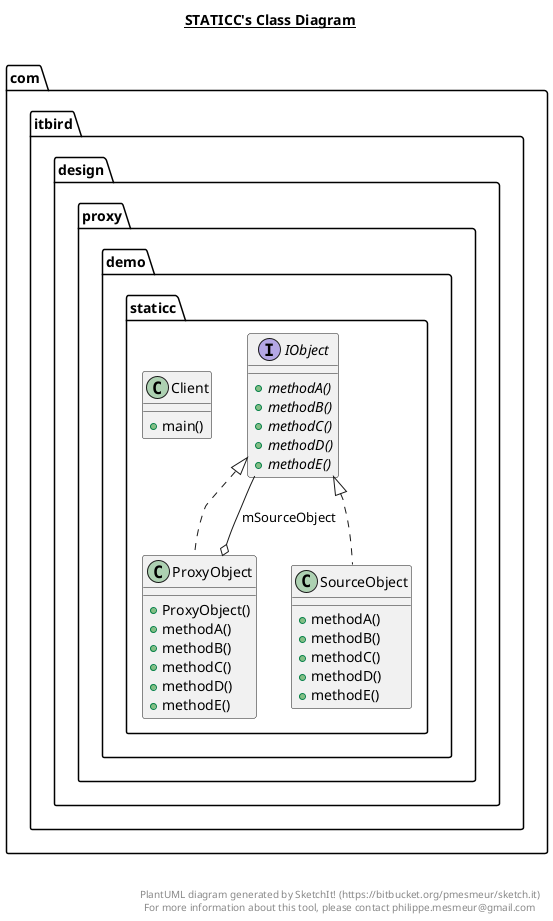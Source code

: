 @startuml

title __STATICC's Class Diagram__\n

  namespace com.itbird.design {
    namespace proxy {
      namespace demo.staticc {
        class com.itbird.design.proxy.demo.staticc.Client {
            + main()
        }
      }
    }
  }
  

  namespace com.itbird.design {
    namespace proxy {
      namespace demo.staticc {
        interface com.itbird.design.proxy.demo.staticc.IObject {
            {abstract} + methodA()
            {abstract} + methodB()
            {abstract} + methodC()
            {abstract} + methodD()
            {abstract} + methodE()
        }
      }
    }
  }
  

  namespace com.itbird.design {
    namespace proxy {
      namespace demo.staticc {
        class com.itbird.design.proxy.demo.staticc.ProxyObject {
            + ProxyObject()
            + methodA()
            + methodB()
            + methodC()
            + methodD()
            + methodE()
        }
      }
    }
  }
  

  namespace com.itbird.design {
    namespace proxy {
      namespace demo.staticc {
        class com.itbird.design.proxy.demo.staticc.SourceObject {
            + methodA()
            + methodB()
            + methodC()
            + methodD()
            + methodE()
        }
      }
    }
  }
  

  com.itbird.design.proxy.demo.staticc.ProxyObject .up.|> com.itbird.design.proxy.demo.staticc.IObject
  com.itbird.design.proxy.demo.staticc.ProxyObject o-- com.itbird.design.proxy.demo.staticc.IObject : mSourceObject
  com.itbird.design.proxy.demo.staticc.SourceObject .up.|> com.itbird.design.proxy.demo.staticc.IObject


right footer


PlantUML diagram generated by SketchIt! (https://bitbucket.org/pmesmeur/sketch.it)
For more information about this tool, please contact philippe.mesmeur@gmail.com
endfooter

@enduml
